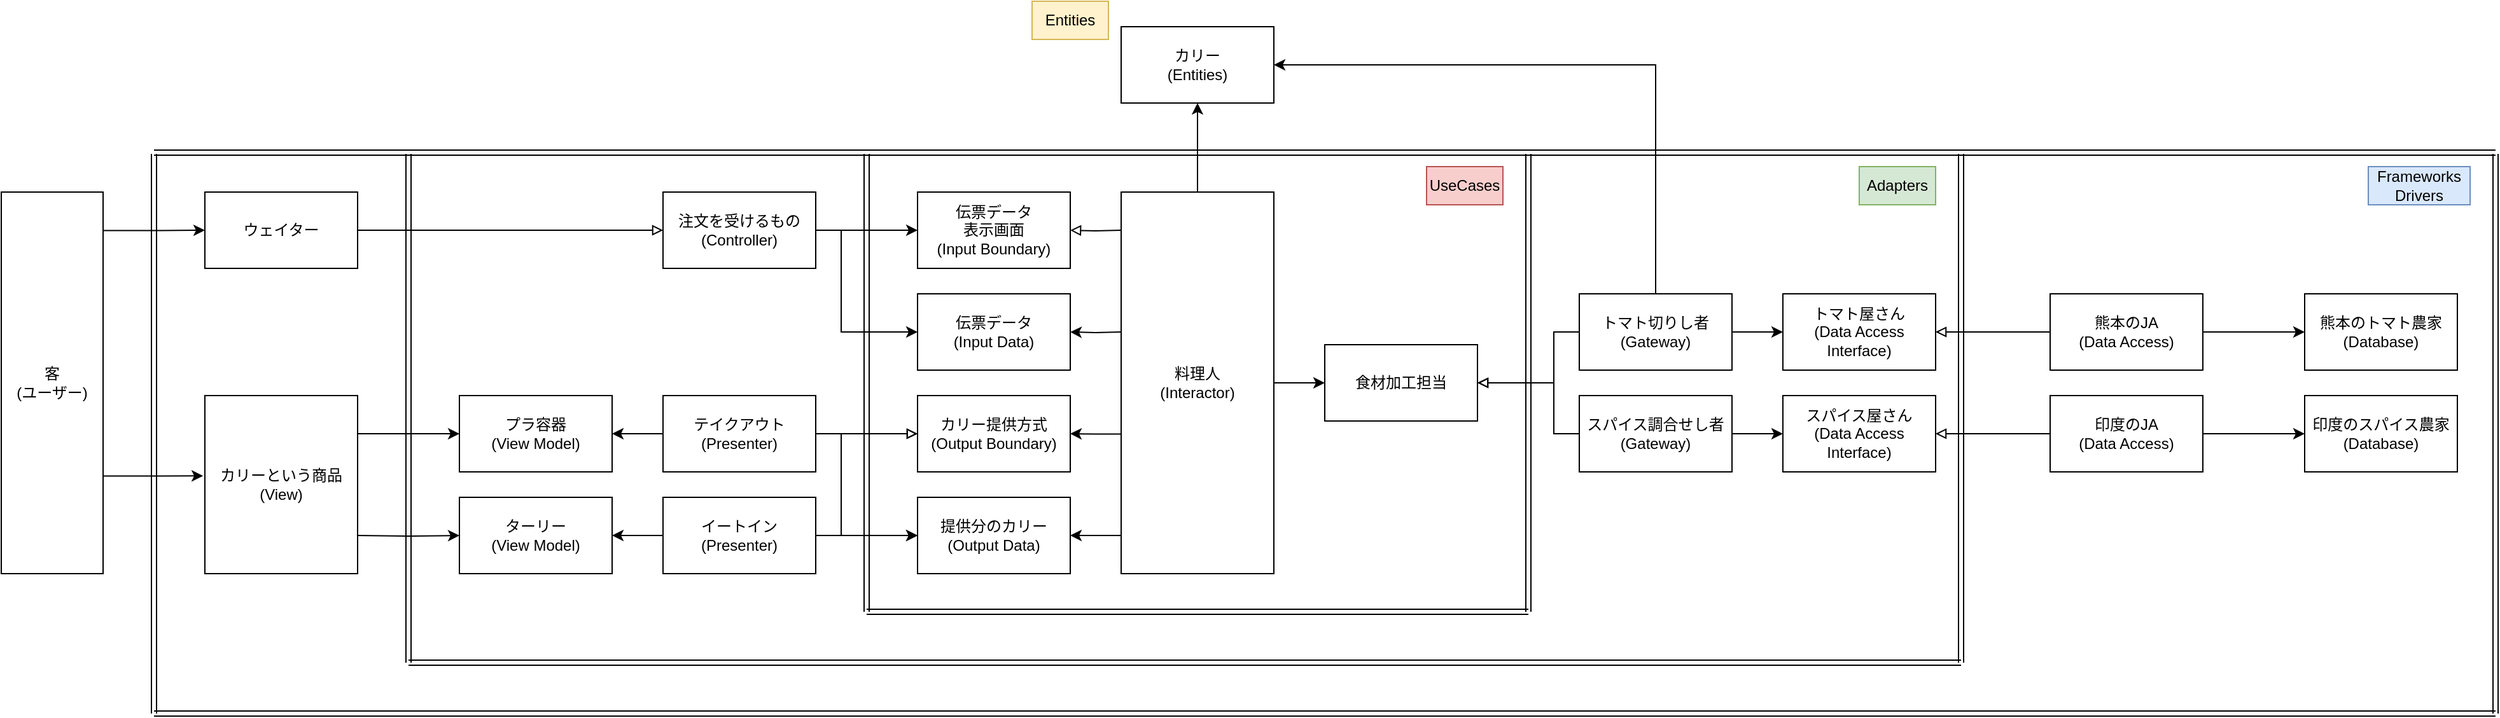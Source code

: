 <mxfile version="16.5.6" type="github">
  <diagram name="Curry" id="BgHRdOvf98H4T3BhOxgY">
    <mxGraphModel dx="2678" dy="2282" grid="1" gridSize="10" guides="1" tooltips="1" connect="1" arrows="1" fold="1" page="1" pageScale="1" pageWidth="1169" pageHeight="827" background="#ffffff" math="0" shadow="0">
      <root>
        <mxCell id="OF-NH1eZ6VVbjprf6gx7-0" />
        <mxCell id="OF-NH1eZ6VVbjprf6gx7-1" parent="OF-NH1eZ6VVbjprf6gx7-0" />
        <mxCell id="-PEEaS-bJTtw68YUoyjQ-0" style="edgeStyle=orthogonalEdgeStyle;rounded=0;orthogonalLoop=1;jettySize=auto;html=1;exitX=1;exitY=0.5;exitDx=0;exitDy=0;entryX=0;entryY=0.5;entryDx=0;entryDy=0;endArrow=block;endFill=0;" edge="1" parent="OF-NH1eZ6VVbjprf6gx7-1" source="OF-NH1eZ6VVbjprf6gx7-4" target="jKZceMIJVeRp5XZxTa_9-0">
          <mxGeometry relative="1" as="geometry" />
        </mxCell>
        <mxCell id="OF-NH1eZ6VVbjprf6gx7-4" value="ウェイター" style="rounded=0;whiteSpace=wrap;html=1;" parent="OF-NH1eZ6VVbjprf6gx7-1" vertex="1">
          <mxGeometry x="-520" y="30" width="120" height="60" as="geometry" />
        </mxCell>
        <mxCell id="OF-NH1eZ6VVbjprf6gx7-5" value="伝票データ&lt;br&gt;(Input Data)" style="rounded=0;whiteSpace=wrap;html=1;" parent="OF-NH1eZ6VVbjprf6gx7-1" vertex="1">
          <mxGeometry x="40" y="110" width="120" height="60" as="geometry" />
        </mxCell>
        <mxCell id="OF-NH1eZ6VVbjprf6gx7-7" value="伝票データ&lt;br&gt;表示画面&lt;br&gt;(Input Boundary)" style="rounded=0;whiteSpace=wrap;html=1;" parent="OF-NH1eZ6VVbjprf6gx7-1" vertex="1">
          <mxGeometry x="40" y="30" width="120" height="60" as="geometry" />
        </mxCell>
        <mxCell id="-PEEaS-bJTtw68YUoyjQ-4" style="edgeStyle=orthogonalEdgeStyle;rounded=0;orthogonalLoop=1;jettySize=auto;html=1;entryX=1;entryY=0.5;entryDx=0;entryDy=0;endArrow=block;endFill=0;" edge="1" parent="OF-NH1eZ6VVbjprf6gx7-1" target="OF-NH1eZ6VVbjprf6gx7-7">
          <mxGeometry relative="1" as="geometry">
            <mxPoint x="200" y="60" as="sourcePoint" />
            <Array as="points" />
          </mxGeometry>
        </mxCell>
        <mxCell id="-PEEaS-bJTtw68YUoyjQ-5" style="edgeStyle=orthogonalEdgeStyle;rounded=0;orthogonalLoop=1;jettySize=auto;html=1;entryX=1;entryY=0.5;entryDx=0;entryDy=0;endArrow=classic;endFill=1;" edge="1" parent="OF-NH1eZ6VVbjprf6gx7-1" target="OF-NH1eZ6VVbjprf6gx7-5">
          <mxGeometry relative="1" as="geometry">
            <mxPoint x="200" y="140" as="sourcePoint" />
          </mxGeometry>
        </mxCell>
        <mxCell id="-PEEaS-bJTtw68YUoyjQ-17" style="edgeStyle=orthogonalEdgeStyle;rounded=0;orthogonalLoop=1;jettySize=auto;html=1;entryX=1;entryY=0.5;entryDx=0;entryDy=0;endArrow=classic;endFill=1;exitX=0.007;exitY=0.634;exitDx=0;exitDy=0;exitPerimeter=0;" edge="1" parent="OF-NH1eZ6VVbjprf6gx7-1" source="OF-NH1eZ6VVbjprf6gx7-13" target="OF-NH1eZ6VVbjprf6gx7-18">
          <mxGeometry relative="1" as="geometry">
            <Array as="points" />
          </mxGeometry>
        </mxCell>
        <mxCell id="-PEEaS-bJTtw68YUoyjQ-18" style="edgeStyle=orthogonalEdgeStyle;rounded=0;orthogonalLoop=1;jettySize=auto;html=1;exitX=0.091;exitY=0.9;exitDx=0;exitDy=0;entryX=1;entryY=0.5;entryDx=0;entryDy=0;endArrow=classic;endFill=1;exitPerimeter=0;" edge="1" parent="OF-NH1eZ6VVbjprf6gx7-1" source="OF-NH1eZ6VVbjprf6gx7-13" target="OF-NH1eZ6VVbjprf6gx7-17">
          <mxGeometry relative="1" as="geometry" />
        </mxCell>
        <mxCell id="-PEEaS-bJTtw68YUoyjQ-23" style="edgeStyle=orthogonalEdgeStyle;rounded=0;orthogonalLoop=1;jettySize=auto;html=1;exitX=1;exitY=0.5;exitDx=0;exitDy=0;entryX=0;entryY=0.5;entryDx=0;entryDy=0;endArrow=classic;endFill=1;" edge="1" parent="OF-NH1eZ6VVbjprf6gx7-1" source="OF-NH1eZ6VVbjprf6gx7-13" target="-PEEaS-bJTtw68YUoyjQ-21">
          <mxGeometry relative="1" as="geometry" />
        </mxCell>
        <mxCell id="-PEEaS-bJTtw68YUoyjQ-39" style="edgeStyle=orthogonalEdgeStyle;rounded=0;orthogonalLoop=1;jettySize=auto;html=1;exitX=0.5;exitY=0;exitDx=0;exitDy=0;entryX=0.5;entryY=1;entryDx=0;entryDy=0;endArrow=classic;endFill=1;" edge="1" parent="OF-NH1eZ6VVbjprf6gx7-1" source="OF-NH1eZ6VVbjprf6gx7-13" target="OF-NH1eZ6VVbjprf6gx7-14">
          <mxGeometry relative="1" as="geometry" />
        </mxCell>
        <mxCell id="OF-NH1eZ6VVbjprf6gx7-13" value="料理人&lt;br&gt;(Interactor)" style="rounded=0;whiteSpace=wrap;html=1;" parent="OF-NH1eZ6VVbjprf6gx7-1" vertex="1">
          <mxGeometry x="200" y="30" width="120" height="300" as="geometry" />
        </mxCell>
        <mxCell id="OF-NH1eZ6VVbjprf6gx7-14" value="カリー&lt;br&gt;(Entities)" style="rounded=0;whiteSpace=wrap;html=1;" parent="OF-NH1eZ6VVbjprf6gx7-1" vertex="1">
          <mxGeometry x="200" y="-100" width="120" height="60" as="geometry" />
        </mxCell>
        <mxCell id="OF-NH1eZ6VVbjprf6gx7-16" value="トマト屋さん&lt;br&gt;(Data Access Interface)" style="rounded=0;whiteSpace=wrap;html=1;" parent="OF-NH1eZ6VVbjprf6gx7-1" vertex="1">
          <mxGeometry x="720" y="110" width="120" height="60" as="geometry" />
        </mxCell>
        <mxCell id="OF-NH1eZ6VVbjprf6gx7-17" value="提供分のカリー&lt;br&gt;(Output Data)" style="rounded=0;whiteSpace=wrap;html=1;" parent="OF-NH1eZ6VVbjprf6gx7-1" vertex="1">
          <mxGeometry x="40" y="270" width="120" height="60" as="geometry" />
        </mxCell>
        <mxCell id="OF-NH1eZ6VVbjprf6gx7-18" value="カリー提供方式&lt;br&gt;(Output Boundary)" style="rounded=0;whiteSpace=wrap;html=1;" parent="OF-NH1eZ6VVbjprf6gx7-1" vertex="1">
          <mxGeometry x="40" y="190" width="120" height="60" as="geometry" />
        </mxCell>
        <mxCell id="OF-NH1eZ6VVbjprf6gx7-24" style="edgeStyle=orthogonalEdgeStyle;rounded=0;orthogonalLoop=1;jettySize=auto;html=1;exitX=0;exitY=0.5;exitDx=0;exitDy=0;entryX=1;entryY=0.5;entryDx=0;entryDy=0;startArrow=none;startFill=0;endArrow=block;endFill=0;" parent="OF-NH1eZ6VVbjprf6gx7-1" source="OF-NH1eZ6VVbjprf6gx7-26" target="OF-NH1eZ6VVbjprf6gx7-16" edge="1">
          <mxGeometry relative="1" as="geometry" />
        </mxCell>
        <mxCell id="OF-NH1eZ6VVbjprf6gx7-25" style="edgeStyle=orthogonalEdgeStyle;rounded=0;orthogonalLoop=1;jettySize=auto;html=1;exitX=1;exitY=0.5;exitDx=0;exitDy=0;entryX=0;entryY=0.5;entryDx=0;entryDy=0;startArrow=none;startFill=0;endArrow=classic;endFill=1;" parent="OF-NH1eZ6VVbjprf6gx7-1" source="OF-NH1eZ6VVbjprf6gx7-26" target="OF-NH1eZ6VVbjprf6gx7-27" edge="1">
          <mxGeometry relative="1" as="geometry" />
        </mxCell>
        <mxCell id="OF-NH1eZ6VVbjprf6gx7-26" value="熊本のJA&lt;br&gt;(Data Access)" style="rounded=0;whiteSpace=wrap;html=1;" parent="OF-NH1eZ6VVbjprf6gx7-1" vertex="1">
          <mxGeometry x="930" y="110" width="120" height="60" as="geometry" />
        </mxCell>
        <mxCell id="OF-NH1eZ6VVbjprf6gx7-27" value="熊本のトマト農家&lt;br&gt;(Database)" style="rounded=0;whiteSpace=wrap;html=1;" parent="OF-NH1eZ6VVbjprf6gx7-1" vertex="1">
          <mxGeometry x="1130" y="110" width="120" height="60" as="geometry" />
        </mxCell>
        <mxCell id="-PEEaS-bJTtw68YUoyjQ-7" style="edgeStyle=orthogonalEdgeStyle;rounded=0;orthogonalLoop=1;jettySize=auto;html=1;entryX=0;entryY=0.5;entryDx=0;entryDy=0;endArrow=classic;endFill=1;exitX=0.917;exitY=0.214;exitDx=0;exitDy=0;exitPerimeter=0;" edge="1" parent="OF-NH1eZ6VVbjprf6gx7-1" source="OF-NH1eZ6VVbjprf6gx7-29" target="rrInOrg9L_3WQvXrLkjE-4">
          <mxGeometry relative="1" as="geometry">
            <mxPoint x="-360" y="220" as="sourcePoint" />
          </mxGeometry>
        </mxCell>
        <mxCell id="-PEEaS-bJTtw68YUoyjQ-13" style="edgeStyle=orthogonalEdgeStyle;rounded=0;orthogonalLoop=1;jettySize=auto;html=1;entryX=0;entryY=0.5;entryDx=0;entryDy=0;endArrow=classic;endFill=1;" edge="1" parent="OF-NH1eZ6VVbjprf6gx7-1" target="-PEEaS-bJTtw68YUoyjQ-11">
          <mxGeometry relative="1" as="geometry">
            <mxPoint x="-400" y="300" as="sourcePoint" />
          </mxGeometry>
        </mxCell>
        <mxCell id="OF-NH1eZ6VVbjprf6gx7-29" value="カリーという商品&lt;br&gt;(View)" style="rounded=0;whiteSpace=wrap;html=1;" parent="OF-NH1eZ6VVbjprf6gx7-1" vertex="1">
          <mxGeometry x="-520" y="190" width="120" height="140" as="geometry" />
        </mxCell>
        <mxCell id="OF-NH1eZ6VVbjprf6gx7-32" value="" style="endArrow=none;html=1;rounded=0;shape=link;" parent="OF-NH1eZ6VVbjprf6gx7-1" edge="1">
          <mxGeometry width="50" height="50" relative="1" as="geometry">
            <mxPoint x="860" y="400" as="sourcePoint" />
            <mxPoint x="-360" y="400" as="targetPoint" />
          </mxGeometry>
        </mxCell>
        <mxCell id="OF-NH1eZ6VVbjprf6gx7-33" value="" style="endArrow=none;html=1;rounded=0;shape=link;" parent="OF-NH1eZ6VVbjprf6gx7-1" edge="1">
          <mxGeometry width="50" height="50" relative="1" as="geometry">
            <mxPoint y="360" as="sourcePoint" />
            <mxPoint x="520" y="360" as="targetPoint" />
          </mxGeometry>
        </mxCell>
        <mxCell id="OF-NH1eZ6VVbjprf6gx7-34" value="UseCases" style="text;html=1;strokeColor=#b85450;fillColor=#f8cecc;align=center;verticalAlign=middle;whiteSpace=wrap;rounded=0;" parent="OF-NH1eZ6VVbjprf6gx7-1" vertex="1">
          <mxGeometry x="440" y="10" width="60" height="30" as="geometry" />
        </mxCell>
        <mxCell id="OF-NH1eZ6VVbjprf6gx7-35" value="Adapters" style="text;html=1;strokeColor=#82b366;fillColor=#d5e8d4;align=center;verticalAlign=middle;whiteSpace=wrap;rounded=0;" parent="OF-NH1eZ6VVbjprf6gx7-1" vertex="1">
          <mxGeometry x="780" y="10" width="60" height="30" as="geometry" />
        </mxCell>
        <mxCell id="OF-NH1eZ6VVbjprf6gx7-36" value="Entities" style="text;html=1;strokeColor=#d6b656;fillColor=#fff2cc;align=center;verticalAlign=middle;whiteSpace=wrap;rounded=0;" parent="OF-NH1eZ6VVbjprf6gx7-1" vertex="1">
          <mxGeometry x="130" y="-120" width="60" height="30" as="geometry" />
        </mxCell>
        <mxCell id="OF-NH1eZ6VVbjprf6gx7-37" value="Frameworks&lt;br&gt;Drivers" style="text;html=1;strokeColor=#6c8ebf;fillColor=#dae8fc;align=center;verticalAlign=middle;whiteSpace=wrap;rounded=0;" parent="OF-NH1eZ6VVbjprf6gx7-1" vertex="1">
          <mxGeometry x="1180" y="10" width="80" height="30" as="geometry" />
        </mxCell>
        <mxCell id="-9AKa4olxY8CdK55FLYG-0" value="" style="endArrow=none;html=1;rounded=0;shape=link;" parent="OF-NH1eZ6VVbjprf6gx7-1" edge="1">
          <mxGeometry width="50" height="50" relative="1" as="geometry">
            <mxPoint as="sourcePoint" />
            <mxPoint y="360" as="targetPoint" />
          </mxGeometry>
        </mxCell>
        <mxCell id="-PEEaS-bJTtw68YUoyjQ-25" style="edgeStyle=orthogonalEdgeStyle;rounded=0;orthogonalLoop=1;jettySize=auto;html=1;exitX=0;exitY=0.5;exitDx=0;exitDy=0;entryX=1;entryY=0.5;entryDx=0;entryDy=0;endArrow=block;endFill=0;" edge="1" parent="OF-NH1eZ6VVbjprf6gx7-1" source="-9AKa4olxY8CdK55FLYG-1" target="-PEEaS-bJTtw68YUoyjQ-21">
          <mxGeometry relative="1" as="geometry">
            <Array as="points">
              <mxPoint x="540" y="140" />
              <mxPoint x="540" y="180" />
            </Array>
          </mxGeometry>
        </mxCell>
        <mxCell id="-PEEaS-bJTtw68YUoyjQ-26" style="edgeStyle=orthogonalEdgeStyle;rounded=0;orthogonalLoop=1;jettySize=auto;html=1;exitX=1;exitY=0.5;exitDx=0;exitDy=0;entryX=0;entryY=0.5;entryDx=0;entryDy=0;endArrow=classic;endFill=1;" edge="1" parent="OF-NH1eZ6VVbjprf6gx7-1" source="-9AKa4olxY8CdK55FLYG-1" target="OF-NH1eZ6VVbjprf6gx7-16">
          <mxGeometry relative="1" as="geometry" />
        </mxCell>
        <mxCell id="-PEEaS-bJTtw68YUoyjQ-40" style="edgeStyle=orthogonalEdgeStyle;rounded=0;orthogonalLoop=1;jettySize=auto;html=1;exitX=0.5;exitY=0;exitDx=0;exitDy=0;entryX=1;entryY=0.5;entryDx=0;entryDy=0;endArrow=classic;endFill=1;" edge="1" parent="OF-NH1eZ6VVbjprf6gx7-1" source="-9AKa4olxY8CdK55FLYG-1" target="OF-NH1eZ6VVbjprf6gx7-14">
          <mxGeometry relative="1" as="geometry" />
        </mxCell>
        <mxCell id="-9AKa4olxY8CdK55FLYG-1" value="トマト切りし者&lt;br&gt;(Gateway)" style="rounded=0;whiteSpace=wrap;html=1;" parent="OF-NH1eZ6VVbjprf6gx7-1" vertex="1">
          <mxGeometry x="560" y="110" width="120" height="60" as="geometry" />
        </mxCell>
        <mxCell id="-PEEaS-bJTtw68YUoyjQ-2" style="edgeStyle=orthogonalEdgeStyle;rounded=0;orthogonalLoop=1;jettySize=auto;html=1;exitX=1;exitY=0.5;exitDx=0;exitDy=0;entryX=0;entryY=0.5;entryDx=0;entryDy=0;endArrow=classic;endFill=1;" edge="1" parent="OF-NH1eZ6VVbjprf6gx7-1" source="jKZceMIJVeRp5XZxTa_9-0" target="OF-NH1eZ6VVbjprf6gx7-7">
          <mxGeometry relative="1" as="geometry" />
        </mxCell>
        <mxCell id="-PEEaS-bJTtw68YUoyjQ-3" style="edgeStyle=orthogonalEdgeStyle;rounded=0;orthogonalLoop=1;jettySize=auto;html=1;exitX=1;exitY=0.5;exitDx=0;exitDy=0;entryX=0;entryY=0.5;entryDx=0;entryDy=0;endArrow=classic;endFill=1;" edge="1" parent="OF-NH1eZ6VVbjprf6gx7-1" source="jKZceMIJVeRp5XZxTa_9-0" target="OF-NH1eZ6VVbjprf6gx7-5">
          <mxGeometry relative="1" as="geometry">
            <Array as="points">
              <mxPoint x="-20" y="60" />
              <mxPoint x="-20" y="140" />
            </Array>
          </mxGeometry>
        </mxCell>
        <mxCell id="jKZceMIJVeRp5XZxTa_9-0" value="注文を受けるもの&lt;br&gt;(Controller)" style="rounded=0;whiteSpace=wrap;html=1;" parent="OF-NH1eZ6VVbjprf6gx7-1" vertex="1">
          <mxGeometry x="-160" y="30" width="120" height="60" as="geometry" />
        </mxCell>
        <mxCell id="-PEEaS-bJTtw68YUoyjQ-9" style="edgeStyle=orthogonalEdgeStyle;rounded=0;orthogonalLoop=1;jettySize=auto;html=1;exitX=0;exitY=0.5;exitDx=0;exitDy=0;entryX=1;entryY=0.5;entryDx=0;entryDy=0;endArrow=classic;endFill=1;" edge="1" parent="OF-NH1eZ6VVbjprf6gx7-1" source="rrInOrg9L_3WQvXrLkjE-0" target="rrInOrg9L_3WQvXrLkjE-4">
          <mxGeometry relative="1" as="geometry" />
        </mxCell>
        <mxCell id="-PEEaS-bJTtw68YUoyjQ-15" style="edgeStyle=orthogonalEdgeStyle;rounded=0;orthogonalLoop=1;jettySize=auto;html=1;exitX=1;exitY=0.5;exitDx=0;exitDy=0;entryX=0;entryY=0.5;entryDx=0;entryDy=0;endArrow=block;endFill=0;" edge="1" parent="OF-NH1eZ6VVbjprf6gx7-1" source="rrInOrg9L_3WQvXrLkjE-0" target="OF-NH1eZ6VVbjprf6gx7-18">
          <mxGeometry relative="1" as="geometry" />
        </mxCell>
        <mxCell id="-PEEaS-bJTtw68YUoyjQ-20" style="edgeStyle=orthogonalEdgeStyle;rounded=0;orthogonalLoop=1;jettySize=auto;html=1;exitX=1;exitY=0.5;exitDx=0;exitDy=0;entryX=0;entryY=0.5;entryDx=0;entryDy=0;endArrow=classic;endFill=1;" edge="1" parent="OF-NH1eZ6VVbjprf6gx7-1" source="rrInOrg9L_3WQvXrLkjE-0" target="OF-NH1eZ6VVbjprf6gx7-17">
          <mxGeometry relative="1" as="geometry">
            <Array as="points">
              <mxPoint x="-20" y="220" />
              <mxPoint x="-20" y="300" />
            </Array>
          </mxGeometry>
        </mxCell>
        <mxCell id="rrInOrg9L_3WQvXrLkjE-0" value="テイクアウト&lt;br&gt;(Presenter)" style="rounded=0;whiteSpace=wrap;html=1;" parent="OF-NH1eZ6VVbjprf6gx7-1" vertex="1">
          <mxGeometry x="-160" y="190" width="120" height="60" as="geometry" />
        </mxCell>
        <mxCell id="rrInOrg9L_3WQvXrLkjE-4" value="プラ容器&lt;br&gt;(View Model)" style="rounded=0;whiteSpace=wrap;html=1;" parent="OF-NH1eZ6VVbjprf6gx7-1" vertex="1">
          <mxGeometry x="-320" y="190" width="120" height="60" as="geometry" />
        </mxCell>
        <mxCell id="b59KhlLlg1IPWTAJf_tu-0" value="" style="endArrow=none;html=1;rounded=0;shape=link;" parent="OF-NH1eZ6VVbjprf6gx7-1" edge="1">
          <mxGeometry width="50" height="50" relative="1" as="geometry">
            <mxPoint x="-360" as="sourcePoint" />
            <mxPoint x="-360" y="400" as="targetPoint" />
          </mxGeometry>
        </mxCell>
        <mxCell id="b59KhlLlg1IPWTAJf_tu-3" style="edgeStyle=orthogonalEdgeStyle;rounded=0;orthogonalLoop=1;jettySize=auto;html=1;exitX=0.996;exitY=0.101;exitDx=0;exitDy=0;exitPerimeter=0;" parent="OF-NH1eZ6VVbjprf6gx7-1" source="b59KhlLlg1IPWTAJf_tu-2" target="OF-NH1eZ6VVbjprf6gx7-4" edge="1">
          <mxGeometry relative="1" as="geometry">
            <mxPoint x="-570" y="60" as="sourcePoint" />
          </mxGeometry>
        </mxCell>
        <mxCell id="-PEEaS-bJTtw68YUoyjQ-14" style="edgeStyle=orthogonalEdgeStyle;rounded=0;orthogonalLoop=1;jettySize=auto;html=1;endArrow=classic;endFill=1;entryX=-0.012;entryY=0.451;entryDx=0;entryDy=0;entryPerimeter=0;exitX=0.875;exitY=0.744;exitDx=0;exitDy=0;exitPerimeter=0;" edge="1" parent="OF-NH1eZ6VVbjprf6gx7-1" source="b59KhlLlg1IPWTAJf_tu-2" target="OF-NH1eZ6VVbjprf6gx7-29">
          <mxGeometry relative="1" as="geometry">
            <mxPoint x="-520" y="270" as="targetPoint" />
            <Array as="points" />
          </mxGeometry>
        </mxCell>
        <mxCell id="b59KhlLlg1IPWTAJf_tu-2" value="客&lt;br&gt;(ユーザー)" style="rounded=0;whiteSpace=wrap;html=1;" parent="OF-NH1eZ6VVbjprf6gx7-1" vertex="1">
          <mxGeometry x="-680" y="30" width="80" height="300" as="geometry" />
        </mxCell>
        <mxCell id="-PEEaS-bJTtw68YUoyjQ-12" style="edgeStyle=orthogonalEdgeStyle;rounded=0;orthogonalLoop=1;jettySize=auto;html=1;exitX=0;exitY=0.5;exitDx=0;exitDy=0;entryX=1;entryY=0.5;entryDx=0;entryDy=0;endArrow=classic;endFill=1;" edge="1" parent="OF-NH1eZ6VVbjprf6gx7-1" source="-PEEaS-bJTtw68YUoyjQ-10" target="-PEEaS-bJTtw68YUoyjQ-11">
          <mxGeometry relative="1" as="geometry" />
        </mxCell>
        <mxCell id="-PEEaS-bJTtw68YUoyjQ-16" style="edgeStyle=orthogonalEdgeStyle;rounded=0;orthogonalLoop=1;jettySize=auto;html=1;exitX=1;exitY=0.5;exitDx=0;exitDy=0;endArrow=block;endFill=0;entryX=0;entryY=0.5;entryDx=0;entryDy=0;" edge="1" parent="OF-NH1eZ6VVbjprf6gx7-1" source="-PEEaS-bJTtw68YUoyjQ-10" target="OF-NH1eZ6VVbjprf6gx7-18">
          <mxGeometry relative="1" as="geometry">
            <mxPoint y="300.176" as="targetPoint" />
            <Array as="points">
              <mxPoint x="-20" y="300" />
              <mxPoint x="-20" y="220" />
            </Array>
          </mxGeometry>
        </mxCell>
        <mxCell id="-PEEaS-bJTtw68YUoyjQ-19" style="edgeStyle=orthogonalEdgeStyle;rounded=0;orthogonalLoop=1;jettySize=auto;html=1;exitX=1;exitY=0.5;exitDx=0;exitDy=0;entryX=0;entryY=0.5;entryDx=0;entryDy=0;endArrow=classic;endFill=1;" edge="1" parent="OF-NH1eZ6VVbjprf6gx7-1" source="-PEEaS-bJTtw68YUoyjQ-10" target="OF-NH1eZ6VVbjprf6gx7-17">
          <mxGeometry relative="1" as="geometry" />
        </mxCell>
        <mxCell id="-PEEaS-bJTtw68YUoyjQ-10" value="イートイン&lt;br&gt;(Presenter)" style="rounded=0;whiteSpace=wrap;html=1;" vertex="1" parent="OF-NH1eZ6VVbjprf6gx7-1">
          <mxGeometry x="-160" y="270" width="120" height="60" as="geometry" />
        </mxCell>
        <mxCell id="-PEEaS-bJTtw68YUoyjQ-11" value="ターリー&lt;br&gt;(View Model)" style="rounded=0;whiteSpace=wrap;html=1;" vertex="1" parent="OF-NH1eZ6VVbjprf6gx7-1">
          <mxGeometry x="-320" y="270" width="120" height="60" as="geometry" />
        </mxCell>
        <mxCell id="-PEEaS-bJTtw68YUoyjQ-21" value="食材加工担当" style="rounded=0;whiteSpace=wrap;html=1;" vertex="1" parent="OF-NH1eZ6VVbjprf6gx7-1">
          <mxGeometry x="360" y="150" width="120" height="60" as="geometry" />
        </mxCell>
        <mxCell id="-PEEaS-bJTtw68YUoyjQ-30" style="edgeStyle=orthogonalEdgeStyle;rounded=0;orthogonalLoop=1;jettySize=auto;html=1;exitX=1;exitY=0.5;exitDx=0;exitDy=0;entryX=0;entryY=0.5;entryDx=0;entryDy=0;endArrow=classic;endFill=1;" edge="1" parent="OF-NH1eZ6VVbjprf6gx7-1" source="-PEEaS-bJTtw68YUoyjQ-27" target="-PEEaS-bJTtw68YUoyjQ-29">
          <mxGeometry relative="1" as="geometry" />
        </mxCell>
        <mxCell id="-PEEaS-bJTtw68YUoyjQ-36" style="edgeStyle=orthogonalEdgeStyle;rounded=0;orthogonalLoop=1;jettySize=auto;html=1;exitX=0;exitY=0.5;exitDx=0;exitDy=0;entryX=1;entryY=0.5;entryDx=0;entryDy=0;endArrow=block;endFill=0;" edge="1" parent="OF-NH1eZ6VVbjprf6gx7-1" source="-PEEaS-bJTtw68YUoyjQ-27" target="-PEEaS-bJTtw68YUoyjQ-21">
          <mxGeometry relative="1" as="geometry">
            <Array as="points">
              <mxPoint x="540" y="220" />
              <mxPoint x="540" y="180" />
            </Array>
          </mxGeometry>
        </mxCell>
        <mxCell id="-PEEaS-bJTtw68YUoyjQ-27" value="スパイス調合せし者&lt;br&gt;(Gateway)" style="rounded=0;whiteSpace=wrap;html=1;" vertex="1" parent="OF-NH1eZ6VVbjprf6gx7-1">
          <mxGeometry x="560" y="190" width="120" height="60" as="geometry" />
        </mxCell>
        <mxCell id="-PEEaS-bJTtw68YUoyjQ-29" value="スパイス屋さん&lt;br&gt;(Data Access Interface)" style="rounded=0;whiteSpace=wrap;html=1;" vertex="1" parent="OF-NH1eZ6VVbjprf6gx7-1">
          <mxGeometry x="720" y="190" width="120" height="60" as="geometry" />
        </mxCell>
        <mxCell id="-PEEaS-bJTtw68YUoyjQ-31" value="" style="endArrow=none;html=1;rounded=0;shape=link;" edge="1" parent="OF-NH1eZ6VVbjprf6gx7-1">
          <mxGeometry width="50" height="50" relative="1" as="geometry">
            <mxPoint x="520" y="360" as="sourcePoint" />
            <mxPoint x="520" as="targetPoint" />
          </mxGeometry>
        </mxCell>
        <mxCell id="-PEEaS-bJTtw68YUoyjQ-33" style="edgeStyle=orthogonalEdgeStyle;rounded=0;orthogonalLoop=1;jettySize=auto;html=1;exitX=0;exitY=0.5;exitDx=0;exitDy=0;entryX=1;entryY=0.5;entryDx=0;entryDy=0;endArrow=block;endFill=0;" edge="1" parent="OF-NH1eZ6VVbjprf6gx7-1" source="-PEEaS-bJTtw68YUoyjQ-32" target="-PEEaS-bJTtw68YUoyjQ-29">
          <mxGeometry relative="1" as="geometry" />
        </mxCell>
        <mxCell id="-PEEaS-bJTtw68YUoyjQ-35" style="edgeStyle=orthogonalEdgeStyle;rounded=0;orthogonalLoop=1;jettySize=auto;html=1;exitX=1;exitY=0.5;exitDx=0;exitDy=0;endArrow=classic;endFill=1;" edge="1" parent="OF-NH1eZ6VVbjprf6gx7-1" source="-PEEaS-bJTtw68YUoyjQ-32" target="-PEEaS-bJTtw68YUoyjQ-34">
          <mxGeometry relative="1" as="geometry" />
        </mxCell>
        <mxCell id="-PEEaS-bJTtw68YUoyjQ-32" value="印度のJA&lt;br&gt;(Data Access)" style="rounded=0;whiteSpace=wrap;html=1;" vertex="1" parent="OF-NH1eZ6VVbjprf6gx7-1">
          <mxGeometry x="930" y="190" width="120" height="60" as="geometry" />
        </mxCell>
        <mxCell id="-PEEaS-bJTtw68YUoyjQ-34" value="印度のスパイス農家&lt;br&gt;(Database)" style="rounded=0;whiteSpace=wrap;html=1;" vertex="1" parent="OF-NH1eZ6VVbjprf6gx7-1">
          <mxGeometry x="1130" y="190" width="120" height="60" as="geometry" />
        </mxCell>
        <mxCell id="-PEEaS-bJTtw68YUoyjQ-37" value="" style="endArrow=none;html=1;rounded=0;shape=link;" edge="1" parent="OF-NH1eZ6VVbjprf6gx7-1">
          <mxGeometry width="50" height="50" relative="1" as="geometry">
            <mxPoint x="860" y="400" as="sourcePoint" />
            <mxPoint x="860" as="targetPoint" />
          </mxGeometry>
        </mxCell>
        <mxCell id="-PEEaS-bJTtw68YUoyjQ-38" value="" style="endArrow=none;html=1;rounded=0;shape=link;" edge="1" parent="OF-NH1eZ6VVbjprf6gx7-1">
          <mxGeometry width="50" height="50" relative="1" as="geometry">
            <mxPoint x="-560" y="-1" as="sourcePoint" />
            <mxPoint x="1280" y="-1" as="targetPoint" />
          </mxGeometry>
        </mxCell>
        <mxCell id="-PEEaS-bJTtw68YUoyjQ-42" value="" style="endArrow=none;html=1;rounded=0;shape=link;" edge="1" parent="OF-NH1eZ6VVbjprf6gx7-1">
          <mxGeometry width="50" height="50" relative="1" as="geometry">
            <mxPoint x="-560" as="sourcePoint" />
            <mxPoint x="-560" y="440" as="targetPoint" />
          </mxGeometry>
        </mxCell>
        <mxCell id="-PEEaS-bJTtw68YUoyjQ-43" value="" style="endArrow=none;html=1;rounded=0;shape=link;" edge="1" parent="OF-NH1eZ6VVbjprf6gx7-1">
          <mxGeometry width="50" height="50" relative="1" as="geometry">
            <mxPoint x="1280" y="440" as="sourcePoint" />
            <mxPoint x="-560" y="440" as="targetPoint" />
          </mxGeometry>
        </mxCell>
        <mxCell id="-PEEaS-bJTtw68YUoyjQ-44" value="" style="endArrow=none;html=1;rounded=0;shape=link;" edge="1" parent="OF-NH1eZ6VVbjprf6gx7-1">
          <mxGeometry width="50" height="50" relative="1" as="geometry">
            <mxPoint x="1280" y="440" as="sourcePoint" />
            <mxPoint x="1280" as="targetPoint" />
          </mxGeometry>
        </mxCell>
      </root>
    </mxGraphModel>
  </diagram>
</mxfile>
